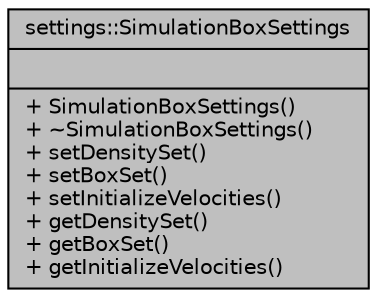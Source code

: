 digraph "settings::SimulationBoxSettings"
{
 // LATEX_PDF_SIZE
  edge [fontname="Helvetica",fontsize="10",labelfontname="Helvetica",labelfontsize="10"];
  node [fontname="Helvetica",fontsize="10",shape=record];
  Node1 [label="{settings::SimulationBoxSettings\n||+ SimulationBoxSettings()\l+ ~SimulationBoxSettings()\l+ setDensitySet()\l+ setBoxSet()\l+ setInitializeVelocities()\l+ getDensitySet()\l+ getBoxSet()\l+ getInitializeVelocities()\l}",height=0.2,width=0.4,color="black", fillcolor="grey75", style="filled", fontcolor="black",tooltip="static class to store settings of the simulation box"];
}
